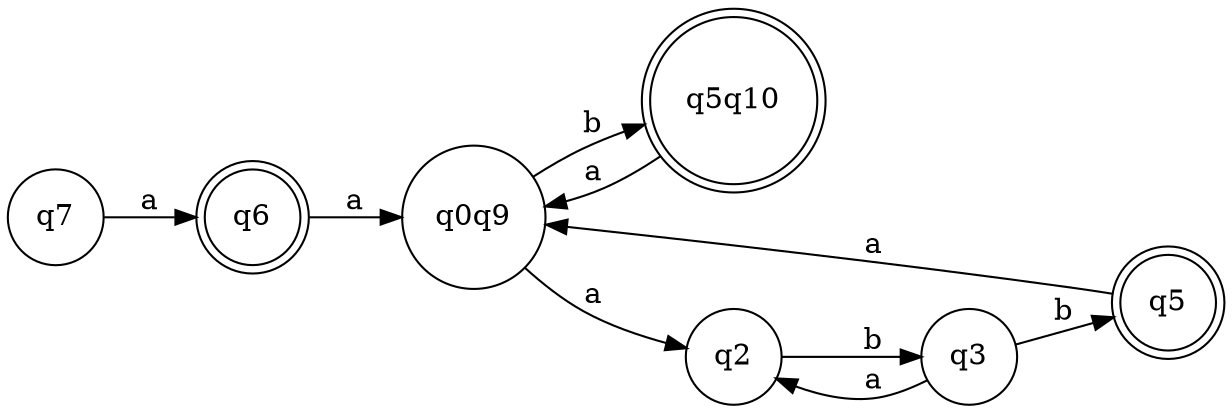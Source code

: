digraph{
    rankdir = LR;
    node [shape=doublecircle]
    q6, q5q10, q5
    node [shape=circle]
    q7 -> q6 [label="a"]
    q6 -> q0q9 [label="a"]
    q0q9 -> q2 [label="a"]
    q0q9 -> q5q10 [label="b"]
    q2 -> q3 [label="b"]
    q3 -> q2 [label="a"]
    q3 -> q5 [label="b"]
    q5 -> q0q9 [label="a"]    
    q5q10 -> q0q9 [label="a"]
}